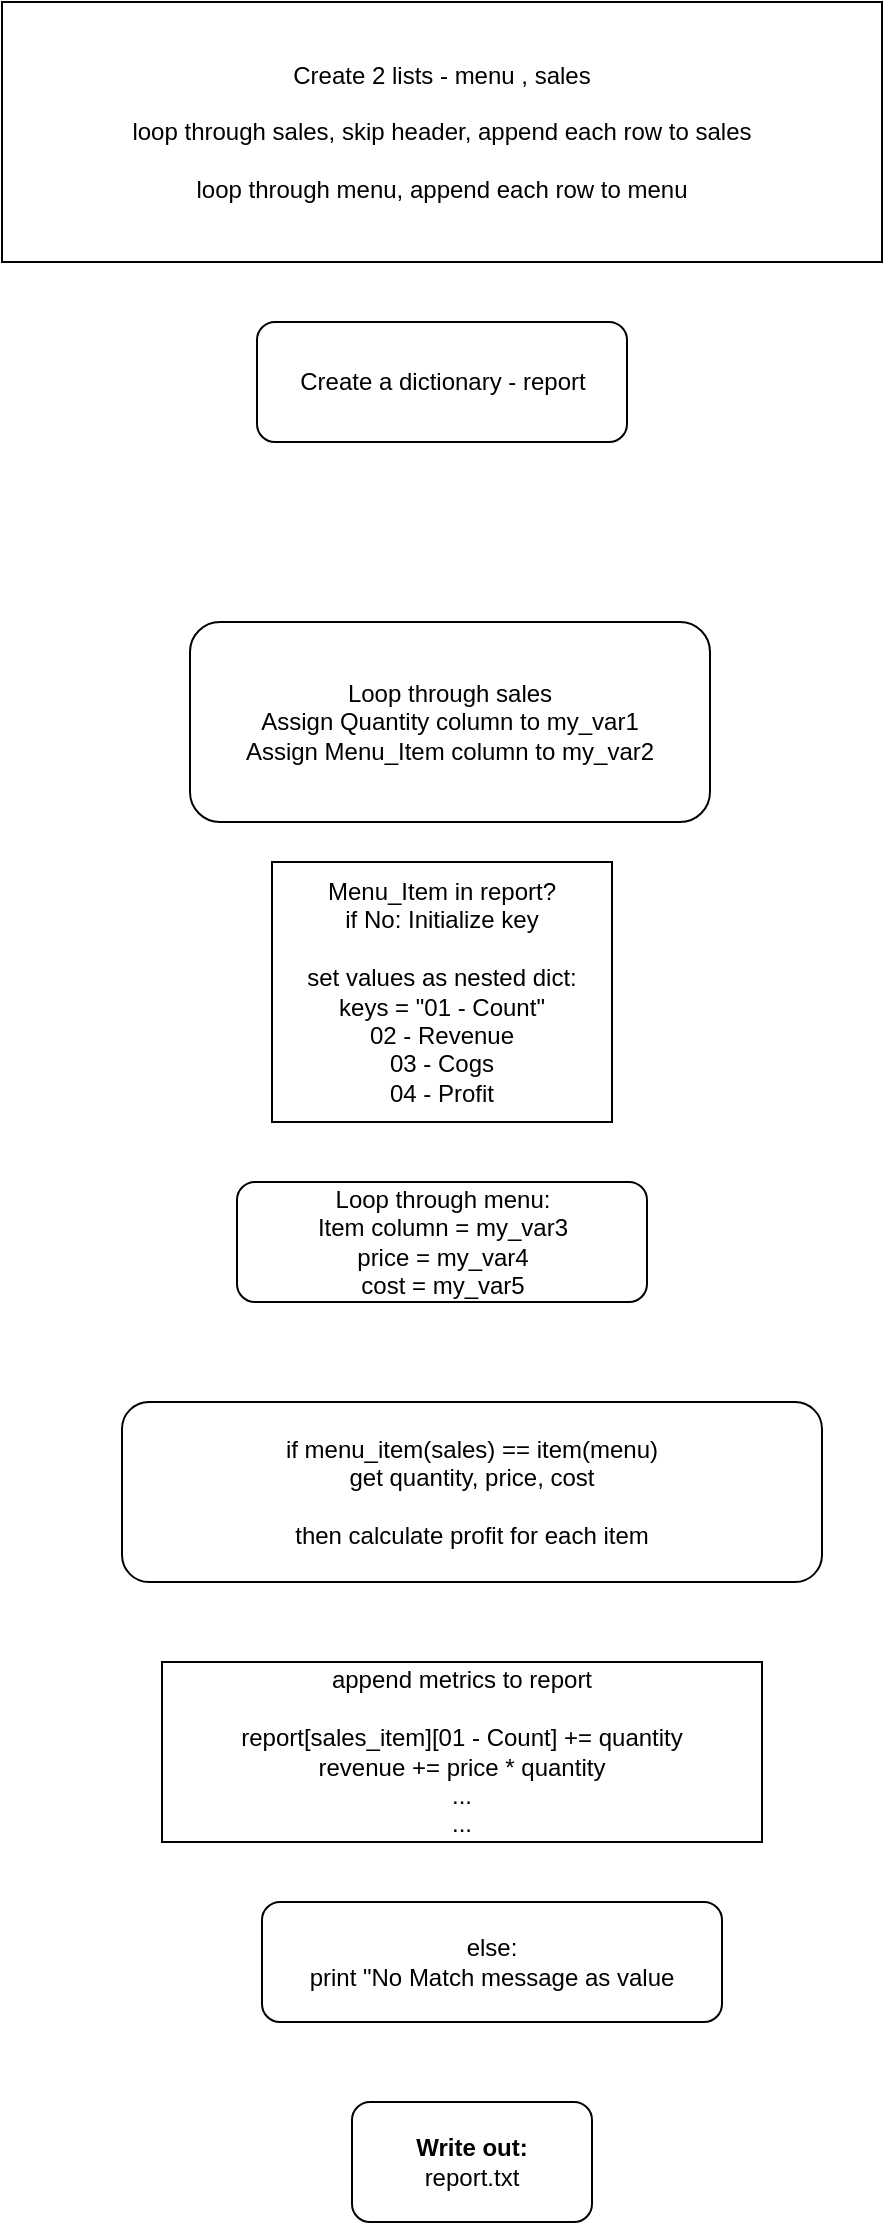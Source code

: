 <mxfile version="16.1.0" type="device"><diagram id="qqMCcKbjSwDwDdjTmDGp" name="Page-1"><mxGraphModel dx="666" dy="393" grid="1" gridSize="10" guides="1" tooltips="1" connect="1" arrows="1" fold="1" page="1" pageScale="1" pageWidth="827" pageHeight="1169" math="0" shadow="0"><root><mxCell id="0"/><mxCell id="1" parent="0"/><mxCell id="j_Ri4svJyl4wCpKuH83R-1" value="Create 2 lists - menu , sales&lt;br&gt;&lt;br&gt;loop through sales, skip header, append each row to sales&lt;br&gt;&lt;br&gt;loop through menu, append each row to menu&lt;br&gt;" style="rounded=0;whiteSpace=wrap;html=1;" vertex="1" parent="1"><mxGeometry x="190" y="90" width="440" height="130" as="geometry"/></mxCell><mxCell id="j_Ri4svJyl4wCpKuH83R-2" value="Create a dictionary - report" style="rounded=1;whiteSpace=wrap;html=1;" vertex="1" parent="1"><mxGeometry x="317.5" y="250" width="185" height="60" as="geometry"/></mxCell><mxCell id="j_Ri4svJyl4wCpKuH83R-3" value="Loop through sales&lt;br&gt;Assign Quantity column to my_var1&lt;br&gt;Assign Menu_Item column to my_var2" style="rounded=1;whiteSpace=wrap;html=1;" vertex="1" parent="1"><mxGeometry x="284" y="400" width="260" height="100" as="geometry"/></mxCell><mxCell id="j_Ri4svJyl4wCpKuH83R-4" value="Menu_Item in report?&lt;br&gt;if No: Initialize key&lt;br&gt;&lt;br&gt;set values as nested dict:&lt;br&gt;keys = &quot;01 - Count&quot;&lt;br&gt;02 - Revenue&lt;br&gt;03 - Cogs&lt;br&gt;04 - Profit" style="rounded=0;whiteSpace=wrap;html=1;" vertex="1" parent="1"><mxGeometry x="325" y="520" width="170" height="130" as="geometry"/></mxCell><mxCell id="j_Ri4svJyl4wCpKuH83R-5" value="Loop through menu:&lt;br&gt;Item column = my_var3&lt;br&gt;price = my_var4&lt;br&gt;cost = my_var5" style="rounded=1;whiteSpace=wrap;html=1;" vertex="1" parent="1"><mxGeometry x="307.5" y="680" width="205" height="60" as="geometry"/></mxCell><mxCell id="j_Ri4svJyl4wCpKuH83R-6" value="if menu_item(sales) == item(menu)&lt;br&gt;get quantity, price, cost&lt;br&gt;&lt;br&gt;then calculate profit for each item" style="rounded=1;whiteSpace=wrap;html=1;" vertex="1" parent="1"><mxGeometry x="250" y="790" width="350" height="90" as="geometry"/></mxCell><mxCell id="j_Ri4svJyl4wCpKuH83R-7" value="append metrics to report&lt;br&gt;&lt;br&gt;report[sales_item][01 - Count] += quantity&lt;br&gt;revenue += price * quantity&lt;br&gt;...&lt;br&gt;..." style="rounded=0;whiteSpace=wrap;html=1;" vertex="1" parent="1"><mxGeometry x="270" y="920" width="300" height="90" as="geometry"/></mxCell><mxCell id="j_Ri4svJyl4wCpKuH83R-8" value="else:&lt;br&gt;print &quot;No Match message as value" style="rounded=1;whiteSpace=wrap;html=1;" vertex="1" parent="1"><mxGeometry x="320" y="1040" width="230" height="60" as="geometry"/></mxCell><mxCell id="j_Ri4svJyl4wCpKuH83R-9" value="&lt;b&gt;Write out:&lt;/b&gt;&lt;br&gt;report.txt" style="rounded=1;whiteSpace=wrap;html=1;" vertex="1" parent="1"><mxGeometry x="365" y="1140" width="120" height="60" as="geometry"/></mxCell></root></mxGraphModel></diagram></mxfile>